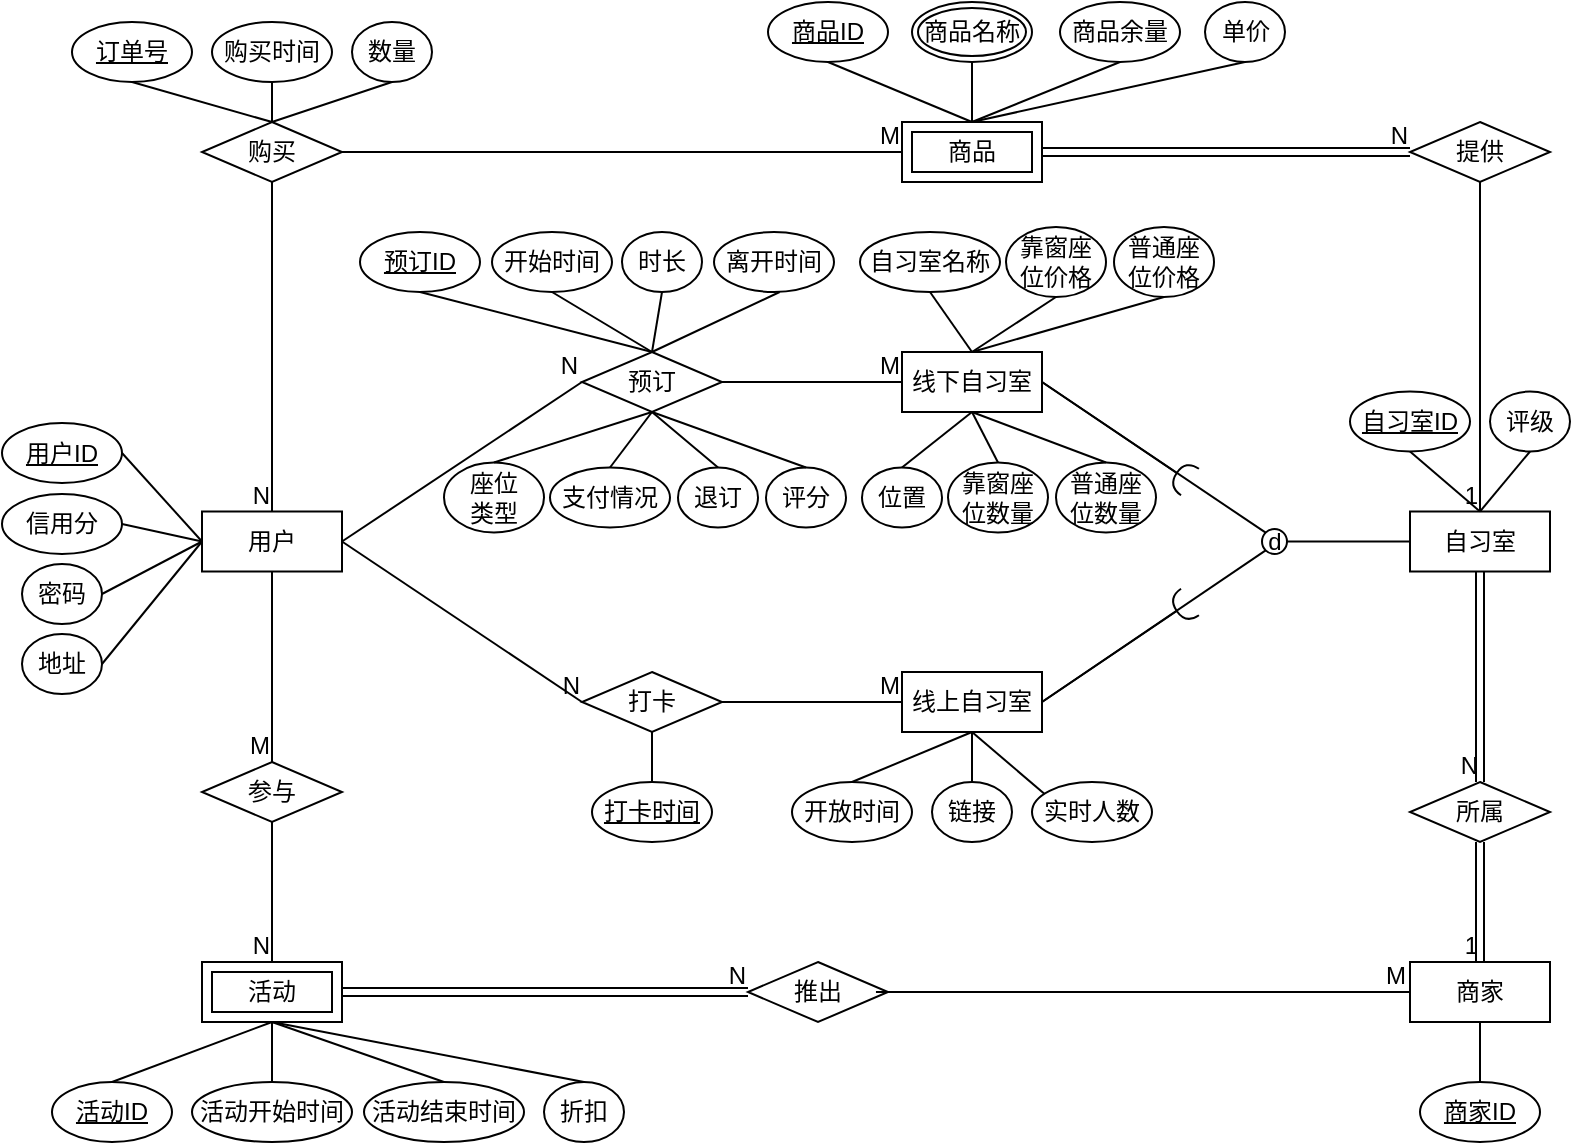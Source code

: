 <mxfile version="22.1.11" type="github">
  <diagram id="R2lEEEUBdFMjLlhIrx00" name="Page-1">
    <mxGraphModel dx="827" dy="737" grid="1" gridSize="10" guides="1" tooltips="1" connect="1" arrows="1" fold="1" page="1" pageScale="1" pageWidth="850" pageHeight="1100" math="0" shadow="0" extFonts="Permanent Marker^https://fonts.googleapis.com/css?family=Permanent+Marker">
      <root>
        <mxCell id="0" />
        <mxCell id="1" parent="0" />
        <mxCell id="6-vCffH0rU1hF1be56Wz-154" value="商品" style="shape=ext;margin=3;double=1;whiteSpace=wrap;html=1;align=center;" parent="1" vertex="1">
          <mxGeometry x="486" y="70" width="70" height="30" as="geometry" />
        </mxCell>
        <mxCell id="6-vCffH0rU1hF1be56Wz-153" value="活动" style="shape=ext;margin=3;double=1;whiteSpace=wrap;html=1;align=center;" parent="1" vertex="1">
          <mxGeometry x="136" y="490" width="70" height="30" as="geometry" />
        </mxCell>
        <mxCell id="6-vCffH0rU1hF1be56Wz-1" value="线上自习室" style="whiteSpace=wrap;html=1;align=center;" parent="1" vertex="1">
          <mxGeometry x="486" y="345" width="70" height="30" as="geometry" />
        </mxCell>
        <mxCell id="6-vCffH0rU1hF1be56Wz-2" value="用户" style="whiteSpace=wrap;html=1;align=center;" parent="1" vertex="1">
          <mxGeometry x="136" y="264.75" width="70" height="30" as="geometry" />
        </mxCell>
        <mxCell id="6-vCffH0rU1hF1be56Wz-4" value="商家" style="whiteSpace=wrap;html=1;align=center;" parent="1" vertex="1">
          <mxGeometry x="740" y="490" width="70" height="30" as="geometry" />
        </mxCell>
        <mxCell id="6-vCffH0rU1hF1be56Wz-6" value="打卡" style="shape=rhombus;perimeter=rhombusPerimeter;whiteSpace=wrap;html=1;align=center;" parent="1" vertex="1">
          <mxGeometry x="326" y="345" width="70" height="30" as="geometry" />
        </mxCell>
        <mxCell id="6-vCffH0rU1hF1be56Wz-7" value="线下自习室" style="whiteSpace=wrap;html=1;align=center;" parent="1" vertex="1">
          <mxGeometry x="486" y="185" width="70" height="30" as="geometry" />
        </mxCell>
        <mxCell id="6-vCffH0rU1hF1be56Wz-8" value="自习室" style="whiteSpace=wrap;html=1;align=center;" parent="1" vertex="1">
          <mxGeometry x="740" y="264.75" width="70" height="30" as="geometry" />
        </mxCell>
        <mxCell id="6-vCffH0rU1hF1be56Wz-13" value="" style="endArrow=none;html=1;rounded=0;entryX=1;entryY=0.5;entryDx=0;entryDy=0;startArrow=halfCircle;startFill=0;sourcePerimeterSpacing=0;strokeWidth=1;" parent="1" target="6-vCffH0rU1hF1be56Wz-7" edge="1">
          <mxGeometry relative="1" as="geometry">
            <mxPoint x="630" y="250" as="sourcePoint" />
            <mxPoint x="90" y="660.0" as="targetPoint" />
            <Array as="points" />
          </mxGeometry>
        </mxCell>
        <mxCell id="6-vCffH0rU1hF1be56Wz-16" value="" style="endArrow=none;html=1;rounded=0;entryX=1;entryY=0.5;entryDx=0;entryDy=0;startArrow=halfCircle;startFill=0;sourcePerimeterSpacing=0;strokeWidth=1;" parent="1" target="6-vCffH0rU1hF1be56Wz-1" edge="1">
          <mxGeometry relative="1" as="geometry">
            <mxPoint x="630" y="310" as="sourcePoint" />
            <mxPoint x="110" y="600.0" as="targetPoint" />
            <Array as="points" />
          </mxGeometry>
        </mxCell>
        <mxCell id="6-vCffH0rU1hF1be56Wz-18" value="" style="endArrow=none;html=1;rounded=0;exitX=0;exitY=1;exitDx=0;exitDy=0;entryX=1;entryY=0.5;entryDx=0;entryDy=0;" parent="1" source="6-vCffH0rU1hF1be56Wz-19" target="6-vCffH0rU1hF1be56Wz-1" edge="1">
          <mxGeometry relative="1" as="geometry">
            <mxPoint x="618.496" y="252.416" as="sourcePoint" />
            <mxPoint x="646" y="230" as="targetPoint" />
          </mxGeometry>
        </mxCell>
        <mxCell id="6-vCffH0rU1hF1be56Wz-20" value="" style="endArrow=none;html=1;rounded=0;" parent="1" source="6-vCffH0rU1hF1be56Wz-8" target="6-vCffH0rU1hF1be56Wz-19" edge="1">
          <mxGeometry relative="1" as="geometry">
            <mxPoint x="606" y="260" as="sourcePoint" />
            <mxPoint x="646" y="230" as="targetPoint" />
          </mxGeometry>
        </mxCell>
        <mxCell id="6-vCffH0rU1hF1be56Wz-19" value="d" style="ellipse;whiteSpace=wrap;html=1;aspect=fixed;" parent="1" vertex="1">
          <mxGeometry x="666" y="273.5" width="12.5" height="12.5" as="geometry" />
        </mxCell>
        <mxCell id="6-vCffH0rU1hF1be56Wz-21" value="" style="endArrow=none;html=1;rounded=0;entryX=1;entryY=0.5;entryDx=0;entryDy=0;exitX=0;exitY=0;exitDx=0;exitDy=0;" parent="1" source="6-vCffH0rU1hF1be56Wz-19" target="6-vCffH0rU1hF1be56Wz-7" edge="1">
          <mxGeometry relative="1" as="geometry">
            <mxPoint x="436" y="370" as="sourcePoint" />
            <mxPoint x="676" y="225" as="targetPoint" />
          </mxGeometry>
        </mxCell>
        <mxCell id="6-vCffH0rU1hF1be56Wz-24" value="预订" style="shape=rhombus;perimeter=rhombusPerimeter;whiteSpace=wrap;html=1;align=center;" parent="1" vertex="1">
          <mxGeometry x="326" y="185" width="70" height="30" as="geometry" />
        </mxCell>
        <mxCell id="6-vCffH0rU1hF1be56Wz-28" value="购买" style="shape=rhombus;perimeter=rhombusPerimeter;whiteSpace=wrap;html=1;align=center;" parent="1" vertex="1">
          <mxGeometry x="136" y="70" width="70" height="30" as="geometry" />
        </mxCell>
        <mxCell id="6-vCffH0rU1hF1be56Wz-31" value="提供" style="shape=rhombus;perimeter=rhombusPerimeter;whiteSpace=wrap;html=1;align=center;" parent="1" vertex="1">
          <mxGeometry x="740" y="70" width="70" height="30" as="geometry" />
        </mxCell>
        <mxCell id="6-vCffH0rU1hF1be56Wz-34" value="所属" style="shape=rhombus;perimeter=rhombusPerimeter;whiteSpace=wrap;html=1;align=center;" parent="1" vertex="1">
          <mxGeometry x="740" y="400" width="70" height="30" as="geometry" />
        </mxCell>
        <mxCell id="6-vCffH0rU1hF1be56Wz-41" value="推出" style="shape=rhombus;perimeter=rhombusPerimeter;whiteSpace=wrap;html=1;align=center;" parent="1" vertex="1">
          <mxGeometry x="409" y="490" width="70" height="30" as="geometry" />
        </mxCell>
        <mxCell id="6-vCffH0rU1hF1be56Wz-44" value="参与" style="shape=rhombus;perimeter=rhombusPerimeter;whiteSpace=wrap;html=1;align=center;" parent="1" vertex="1">
          <mxGeometry x="136" y="390" width="70" height="30" as="geometry" />
        </mxCell>
        <mxCell id="6-vCffH0rU1hF1be56Wz-63" value="" style="endArrow=none;html=1;rounded=0;exitX=1;exitY=0.5;exitDx=0;exitDy=0;entryX=0;entryY=0.5;entryDx=0;entryDy=0;" parent="1" source="6-vCffH0rU1hF1be56Wz-96" target="6-vCffH0rU1hF1be56Wz-2" edge="1">
          <mxGeometry width="50" height="50" relative="1" as="geometry">
            <mxPoint x="94" y="258.5" as="sourcePoint" />
            <mxPoint x="406" y="210" as="targetPoint" />
          </mxGeometry>
        </mxCell>
        <mxCell id="6-vCffH0rU1hF1be56Wz-64" value="单价" style="ellipse;whiteSpace=wrap;html=1;align=center;" parent="1" vertex="1">
          <mxGeometry x="637.5" y="10" width="40" height="30" as="geometry" />
        </mxCell>
        <mxCell id="6-vCffH0rU1hF1be56Wz-65" value="商品名称" style="ellipse;shape=doubleEllipse;margin=3;whiteSpace=wrap;html=1;align=center;" parent="1" vertex="1">
          <mxGeometry x="491" y="10" width="60" height="30" as="geometry" />
        </mxCell>
        <mxCell id="6-vCffH0rU1hF1be56Wz-66" value="商品ID" style="ellipse;whiteSpace=wrap;html=1;align=center;fontStyle=4;" parent="1" vertex="1">
          <mxGeometry x="419" y="10" width="60" height="30" as="geometry" />
        </mxCell>
        <mxCell id="6-vCffH0rU1hF1be56Wz-68" value="订单号" style="ellipse;whiteSpace=wrap;html=1;align=center;fontStyle=4;" parent="1" vertex="1">
          <mxGeometry x="71" y="20" width="60" height="30" as="geometry" />
        </mxCell>
        <mxCell id="6-vCffH0rU1hF1be56Wz-69" value="数量" style="ellipse;whiteSpace=wrap;html=1;align=center;" parent="1" vertex="1">
          <mxGeometry x="211" y="20" width="40" height="30" as="geometry" />
        </mxCell>
        <mxCell id="6-vCffH0rU1hF1be56Wz-70" value="预订ID" style="ellipse;whiteSpace=wrap;html=1;align=center;fontStyle=4;" parent="1" vertex="1">
          <mxGeometry x="215" y="125" width="60" height="30" as="geometry" />
        </mxCell>
        <mxCell id="6-vCffH0rU1hF1be56Wz-72" value="开始时间" style="ellipse;whiteSpace=wrap;html=1;align=center;" parent="1" vertex="1">
          <mxGeometry x="281" y="125" width="60" height="30" as="geometry" />
        </mxCell>
        <mxCell id="6-vCffH0rU1hF1be56Wz-73" value="时长" style="ellipse;whiteSpace=wrap;html=1;align=center;" parent="1" vertex="1">
          <mxGeometry x="346" y="125" width="40" height="30" as="geometry" />
        </mxCell>
        <mxCell id="6-vCffH0rU1hF1be56Wz-74" value="离开时间" style="ellipse;whiteSpace=wrap;html=1;align=center;" parent="1" vertex="1">
          <mxGeometry x="392" y="125" width="60" height="30" as="geometry" />
        </mxCell>
        <mxCell id="6-vCffH0rU1hF1be56Wz-75" value="座位&lt;br&gt;类型" style="ellipse;whiteSpace=wrap;html=1;align=center;" parent="1" vertex="1">
          <mxGeometry x="257" y="240.25" width="50" height="35" as="geometry" />
        </mxCell>
        <mxCell id="6-vCffH0rU1hF1be56Wz-77" value="支付情况" style="ellipse;whiteSpace=wrap;html=1;align=center;" parent="1" vertex="1">
          <mxGeometry x="310" y="242.75" width="60" height="30" as="geometry" />
        </mxCell>
        <mxCell id="6-vCffH0rU1hF1be56Wz-81" value="评分" style="ellipse;whiteSpace=wrap;html=1;align=center;" parent="1" vertex="1">
          <mxGeometry x="418" y="242.75" width="40" height="30" as="geometry" />
        </mxCell>
        <mxCell id="6-vCffH0rU1hF1be56Wz-84" value="自习室ID" style="ellipse;whiteSpace=wrap;html=1;align=center;fontStyle=4;" parent="1" vertex="1">
          <mxGeometry x="710" y="204.75" width="60" height="30" as="geometry" />
        </mxCell>
        <mxCell id="6-vCffH0rU1hF1be56Wz-85" value="位置" style="ellipse;whiteSpace=wrap;html=1;align=center;" parent="1" vertex="1">
          <mxGeometry x="466" y="242.75" width="40" height="30" as="geometry" />
        </mxCell>
        <mxCell id="6-vCffH0rU1hF1be56Wz-88" value="靠窗座&lt;br&gt;位数量" style="ellipse;whiteSpace=wrap;html=1;align=center;" parent="1" vertex="1">
          <mxGeometry x="509" y="240.25" width="50" height="35" as="geometry" />
        </mxCell>
        <mxCell id="6-vCffH0rU1hF1be56Wz-89" value="开放时间" style="ellipse;whiteSpace=wrap;html=1;align=center;" parent="1" vertex="1">
          <mxGeometry x="431" y="400" width="60" height="30" as="geometry" />
        </mxCell>
        <mxCell id="6-vCffH0rU1hF1be56Wz-90" value="信用分" style="ellipse;whiteSpace=wrap;html=1;align=center;" parent="1" vertex="1">
          <mxGeometry x="36" y="256" width="60" height="30" as="geometry" />
        </mxCell>
        <mxCell id="6-vCffH0rU1hF1be56Wz-91" value="评级" style="ellipse;whiteSpace=wrap;html=1;align=center;" parent="1" vertex="1">
          <mxGeometry x="780" y="204.75" width="40" height="30" as="geometry" />
        </mxCell>
        <mxCell id="6-vCffH0rU1hF1be56Wz-92" value="商家ID" style="ellipse;whiteSpace=wrap;html=1;align=center;fontStyle=4;" parent="1" vertex="1">
          <mxGeometry x="745" y="550" width="60" height="30" as="geometry" />
        </mxCell>
        <mxCell id="6-vCffH0rU1hF1be56Wz-93" value="活动ID" style="ellipse;whiteSpace=wrap;html=1;align=center;fontStyle=4;" parent="1" vertex="1">
          <mxGeometry x="61" y="550" width="60" height="30" as="geometry" />
        </mxCell>
        <mxCell id="6-vCffH0rU1hF1be56Wz-94" value="活动开始时间" style="ellipse;whiteSpace=wrap;html=1;align=center;" parent="1" vertex="1">
          <mxGeometry x="131" y="550" width="80" height="30" as="geometry" />
        </mxCell>
        <mxCell id="6-vCffH0rU1hF1be56Wz-95" value="折扣" style="ellipse;whiteSpace=wrap;html=1;align=center;" parent="1" vertex="1">
          <mxGeometry x="307" y="550" width="40" height="30" as="geometry" />
        </mxCell>
        <mxCell id="6-vCffH0rU1hF1be56Wz-96" value="用户ID" style="ellipse;whiteSpace=wrap;html=1;align=center;fontStyle=4;" parent="1" vertex="1">
          <mxGeometry x="36" y="220.5" width="60" height="30" as="geometry" />
        </mxCell>
        <mxCell id="6-vCffH0rU1hF1be56Wz-97" value="退订" style="ellipse;whiteSpace=wrap;html=1;align=center;" parent="1" vertex="1">
          <mxGeometry x="374" y="242.75" width="40" height="30" as="geometry" />
        </mxCell>
        <mxCell id="6-vCffH0rU1hF1be56Wz-98" value="链接" style="ellipse;whiteSpace=wrap;html=1;align=center;" parent="1" vertex="1">
          <mxGeometry x="501" y="400" width="40" height="30" as="geometry" />
        </mxCell>
        <mxCell id="6-vCffH0rU1hF1be56Wz-100" value="打卡时间" style="ellipse;whiteSpace=wrap;html=1;align=center;fontStyle=4;" parent="1" vertex="1">
          <mxGeometry x="331" y="400" width="60" height="30" as="geometry" />
        </mxCell>
        <mxCell id="6-vCffH0rU1hF1be56Wz-101" value="自习室名称" style="ellipse;whiteSpace=wrap;html=1;align=center;" parent="1" vertex="1">
          <mxGeometry x="465" y="125" width="70" height="30" as="geometry" />
        </mxCell>
        <mxCell id="6-vCffH0rU1hF1be56Wz-102" value="靠窗座&lt;br&gt;位价格" style="ellipse;whiteSpace=wrap;html=1;align=center;" parent="1" vertex="1">
          <mxGeometry x="538" y="122.5" width="50" height="35" as="geometry" />
        </mxCell>
        <mxCell id="6-vCffH0rU1hF1be56Wz-103" value="活动结束时间" style="ellipse;whiteSpace=wrap;html=1;align=center;" parent="1" vertex="1">
          <mxGeometry x="217" y="550" width="80" height="30" as="geometry" />
        </mxCell>
        <mxCell id="6-vCffH0rU1hF1be56Wz-104" value="购买时间" style="ellipse;whiteSpace=wrap;html=1;align=center;" parent="1" vertex="1">
          <mxGeometry x="141" y="20" width="60" height="30" as="geometry" />
        </mxCell>
        <mxCell id="6-vCffH0rU1hF1be56Wz-107" value="" style="endArrow=none;html=1;rounded=0;entryX=0.5;entryY=1;entryDx=0;entryDy=0;exitX=0.5;exitY=0;exitDx=0;exitDy=0;" parent="1" source="6-vCffH0rU1hF1be56Wz-28" target="6-vCffH0rU1hF1be56Wz-68" edge="1">
          <mxGeometry width="50" height="50" relative="1" as="geometry">
            <mxPoint x="410" y="370" as="sourcePoint" />
            <mxPoint x="460" y="320" as="targetPoint" />
          </mxGeometry>
        </mxCell>
        <mxCell id="6-vCffH0rU1hF1be56Wz-108" value="" style="endArrow=none;html=1;rounded=0;entryX=0.5;entryY=1;entryDx=0;entryDy=0;exitX=0.5;exitY=0;exitDx=0;exitDy=0;" parent="1" source="6-vCffH0rU1hF1be56Wz-28" target="6-vCffH0rU1hF1be56Wz-104" edge="1">
          <mxGeometry width="50" height="50" relative="1" as="geometry">
            <mxPoint x="181" y="80" as="sourcePoint" />
            <mxPoint x="136" y="60" as="targetPoint" />
          </mxGeometry>
        </mxCell>
        <mxCell id="6-vCffH0rU1hF1be56Wz-109" value="" style="endArrow=none;html=1;rounded=0;entryX=0.5;entryY=1;entryDx=0;entryDy=0;exitX=0.5;exitY=0;exitDx=0;exitDy=0;" parent="1" source="6-vCffH0rU1hF1be56Wz-28" target="6-vCffH0rU1hF1be56Wz-69" edge="1">
          <mxGeometry width="50" height="50" relative="1" as="geometry">
            <mxPoint x="191" y="90" as="sourcePoint" />
            <mxPoint x="146" y="70" as="targetPoint" />
          </mxGeometry>
        </mxCell>
        <mxCell id="6-vCffH0rU1hF1be56Wz-110" value="" style="endArrow=none;html=1;rounded=0;entryX=0.5;entryY=1;entryDx=0;entryDy=0;exitX=0.5;exitY=0;exitDx=0;exitDy=0;" parent="1" source="6-vCffH0rU1hF1be56Wz-154" target="6-vCffH0rU1hF1be56Wz-66" edge="1">
          <mxGeometry width="50" height="50" relative="1" as="geometry">
            <mxPoint x="521" y="70" as="sourcePoint" />
            <mxPoint x="156" y="80" as="targetPoint" />
          </mxGeometry>
        </mxCell>
        <mxCell id="6-vCffH0rU1hF1be56Wz-111" value="" style="endArrow=none;html=1;rounded=0;entryX=0.5;entryY=1;entryDx=0;entryDy=0;exitX=0.5;exitY=0;exitDx=0;exitDy=0;" parent="1" source="6-vCffH0rU1hF1be56Wz-154" target="6-vCffH0rU1hF1be56Wz-65" edge="1">
          <mxGeometry width="50" height="50" relative="1" as="geometry">
            <mxPoint x="521" y="70" as="sourcePoint" />
            <mxPoint x="166" y="90" as="targetPoint" />
          </mxGeometry>
        </mxCell>
        <mxCell id="6-vCffH0rU1hF1be56Wz-112" value="" style="endArrow=none;html=1;rounded=0;entryX=0.5;entryY=1;entryDx=0;entryDy=0;exitX=0.5;exitY=0;exitDx=0;exitDy=0;" parent="1" source="6-vCffH0rU1hF1be56Wz-154" target="6-vCffH0rU1hF1be56Wz-64" edge="1">
          <mxGeometry width="50" height="50" relative="1" as="geometry">
            <mxPoint x="521" y="70" as="sourcePoint" />
            <mxPoint x="176" y="100" as="targetPoint" />
          </mxGeometry>
        </mxCell>
        <mxCell id="6-vCffH0rU1hF1be56Wz-113" value="" style="endArrow=none;html=1;rounded=0;exitX=0.5;exitY=1;exitDx=0;exitDy=0;entryX=0.5;entryY=0;entryDx=0;entryDy=0;" parent="1" source="6-vCffH0rU1hF1be56Wz-70" target="6-vCffH0rU1hF1be56Wz-24" edge="1">
          <mxGeometry width="50" height="50" relative="1" as="geometry">
            <mxPoint x="231" y="130" as="sourcePoint" />
            <mxPoint x="300" y="200" as="targetPoint" />
          </mxGeometry>
        </mxCell>
        <mxCell id="6-vCffH0rU1hF1be56Wz-114" value="" style="endArrow=none;html=1;rounded=0;entryX=0.5;entryY=1;entryDx=0;entryDy=0;exitX=0.5;exitY=0;exitDx=0;exitDy=0;" parent="1" source="6-vCffH0rU1hF1be56Wz-24" target="6-vCffH0rU1hF1be56Wz-72" edge="1">
          <mxGeometry width="50" height="50" relative="1" as="geometry">
            <mxPoint x="360" y="180" as="sourcePoint" />
            <mxPoint x="196" y="120" as="targetPoint" />
          </mxGeometry>
        </mxCell>
        <mxCell id="6-vCffH0rU1hF1be56Wz-115" value="" style="endArrow=none;html=1;rounded=0;entryX=0.5;entryY=1;entryDx=0;entryDy=0;exitX=0.5;exitY=0;exitDx=0;exitDy=0;" parent="1" source="6-vCffH0rU1hF1be56Wz-24" target="6-vCffH0rU1hF1be56Wz-73" edge="1">
          <mxGeometry width="50" height="50" relative="1" as="geometry">
            <mxPoint x="251" y="150" as="sourcePoint" />
            <mxPoint x="206" y="130" as="targetPoint" />
          </mxGeometry>
        </mxCell>
        <mxCell id="6-vCffH0rU1hF1be56Wz-116" value="" style="endArrow=none;html=1;rounded=0;entryX=0.547;entryY=1;entryDx=0;entryDy=0;exitX=0.5;exitY=0;exitDx=0;exitDy=0;entryPerimeter=0;" parent="1" source="6-vCffH0rU1hF1be56Wz-24" target="6-vCffH0rU1hF1be56Wz-74" edge="1">
          <mxGeometry width="50" height="50" relative="1" as="geometry">
            <mxPoint x="261" y="160" as="sourcePoint" />
            <mxPoint x="216" y="140" as="targetPoint" />
          </mxGeometry>
        </mxCell>
        <mxCell id="6-vCffH0rU1hF1be56Wz-117" value="" style="endArrow=none;html=1;rounded=0;entryX=0.5;entryY=0;entryDx=0;entryDy=0;exitX=0.5;exitY=1;exitDx=0;exitDy=0;" parent="1" source="6-vCffH0rU1hF1be56Wz-24" target="6-vCffH0rU1hF1be56Wz-81" edge="1">
          <mxGeometry width="50" height="50" relative="1" as="geometry">
            <mxPoint x="271" y="170" as="sourcePoint" />
            <mxPoint x="226" y="150" as="targetPoint" />
          </mxGeometry>
        </mxCell>
        <mxCell id="6-vCffH0rU1hF1be56Wz-118" value="" style="endArrow=none;html=1;rounded=0;entryX=0.5;entryY=0;entryDx=0;entryDy=0;exitX=0.5;exitY=1;exitDx=0;exitDy=0;" parent="1" source="6-vCffH0rU1hF1be56Wz-24" target="6-vCffH0rU1hF1be56Wz-75" edge="1">
          <mxGeometry width="50" height="50" relative="1" as="geometry">
            <mxPoint x="281" y="180" as="sourcePoint" />
            <mxPoint x="236" y="160" as="targetPoint" />
          </mxGeometry>
        </mxCell>
        <mxCell id="6-vCffH0rU1hF1be56Wz-119" value="" style="endArrow=none;html=1;rounded=0;entryX=0.5;entryY=0;entryDx=0;entryDy=0;exitX=0.5;exitY=1;exitDx=0;exitDy=0;" parent="1" source="6-vCffH0rU1hF1be56Wz-24" target="6-vCffH0rU1hF1be56Wz-77" edge="1">
          <mxGeometry width="50" height="50" relative="1" as="geometry">
            <mxPoint x="291" y="190" as="sourcePoint" />
            <mxPoint x="246" y="170" as="targetPoint" />
          </mxGeometry>
        </mxCell>
        <mxCell id="6-vCffH0rU1hF1be56Wz-120" value="" style="endArrow=none;html=1;rounded=0;entryX=0.5;entryY=1;entryDx=0;entryDy=0;exitX=0.5;exitY=0;exitDx=0;exitDy=0;" parent="1" source="6-vCffH0rU1hF1be56Wz-97" target="6-vCffH0rU1hF1be56Wz-24" edge="1">
          <mxGeometry width="50" height="50" relative="1" as="geometry">
            <mxPoint x="301" y="200" as="sourcePoint" />
            <mxPoint x="256" y="180" as="targetPoint" />
          </mxGeometry>
        </mxCell>
        <mxCell id="6-vCffH0rU1hF1be56Wz-121" value="" style="endArrow=none;html=1;rounded=0;entryX=0.5;entryY=1;entryDx=0;entryDy=0;exitX=0.5;exitY=0;exitDx=0;exitDy=0;" parent="1" source="6-vCffH0rU1hF1be56Wz-85" target="6-vCffH0rU1hF1be56Wz-7" edge="1">
          <mxGeometry width="50" height="50" relative="1" as="geometry">
            <mxPoint x="311" y="210" as="sourcePoint" />
            <mxPoint x="266" y="190" as="targetPoint" />
          </mxGeometry>
        </mxCell>
        <mxCell id="6-vCffH0rU1hF1be56Wz-122" value="" style="endArrow=none;html=1;rounded=0;exitX=0.5;exitY=0;exitDx=0;exitDy=0;entryX=0.5;entryY=1;entryDx=0;entryDy=0;" parent="1" source="6-vCffH0rU1hF1be56Wz-88" target="6-vCffH0rU1hF1be56Wz-7" edge="1">
          <mxGeometry width="50" height="50" relative="1" as="geometry">
            <mxPoint x="321" y="220" as="sourcePoint" />
            <mxPoint x="520" y="220" as="targetPoint" />
          </mxGeometry>
        </mxCell>
        <mxCell id="6-vCffH0rU1hF1be56Wz-123" value="" style="endArrow=none;html=1;rounded=0;entryX=0.5;entryY=0;entryDx=0;entryDy=0;exitX=0.5;exitY=1;exitDx=0;exitDy=0;" parent="1" source="6-vCffH0rU1hF1be56Wz-102" target="6-vCffH0rU1hF1be56Wz-7" edge="1">
          <mxGeometry width="50" height="50" relative="1" as="geometry">
            <mxPoint x="331" y="230" as="sourcePoint" />
            <mxPoint x="286" y="210" as="targetPoint" />
          </mxGeometry>
        </mxCell>
        <mxCell id="6-vCffH0rU1hF1be56Wz-124" value="" style="endArrow=none;html=1;rounded=0;entryX=0.5;entryY=0;entryDx=0;entryDy=0;exitX=0.5;exitY=1;exitDx=0;exitDy=0;" parent="1" source="6-vCffH0rU1hF1be56Wz-101" target="6-vCffH0rU1hF1be56Wz-7" edge="1">
          <mxGeometry width="50" height="50" relative="1" as="geometry">
            <mxPoint x="341" y="240" as="sourcePoint" />
            <mxPoint x="296" y="220" as="targetPoint" />
          </mxGeometry>
        </mxCell>
        <mxCell id="6-vCffH0rU1hF1be56Wz-125" value="" style="endArrow=none;html=1;rounded=0;entryX=0.5;entryY=1;entryDx=0;entryDy=0;exitX=0.5;exitY=0;exitDx=0;exitDy=0;" parent="1" source="6-vCffH0rU1hF1be56Wz-8" target="6-vCffH0rU1hF1be56Wz-84" edge="1">
          <mxGeometry width="50" height="50" relative="1" as="geometry">
            <mxPoint x="351" y="250" as="sourcePoint" />
            <mxPoint x="306" y="230" as="targetPoint" />
          </mxGeometry>
        </mxCell>
        <mxCell id="6-vCffH0rU1hF1be56Wz-126" value="" style="endArrow=none;html=1;rounded=0;entryX=0.5;entryY=1;entryDx=0;entryDy=0;exitX=0.5;exitY=0;exitDx=0;exitDy=0;" parent="1" source="6-vCffH0rU1hF1be56Wz-8" target="6-vCffH0rU1hF1be56Wz-91" edge="1">
          <mxGeometry width="50" height="50" relative="1" as="geometry">
            <mxPoint x="361" y="260" as="sourcePoint" />
            <mxPoint x="316" y="240" as="targetPoint" />
          </mxGeometry>
        </mxCell>
        <mxCell id="6-vCffH0rU1hF1be56Wz-127" value="" style="endArrow=none;html=1;rounded=0;entryX=0.5;entryY=0;entryDx=0;entryDy=0;exitX=0.5;exitY=1;exitDx=0;exitDy=0;" parent="1" source="6-vCffH0rU1hF1be56Wz-4" target="6-vCffH0rU1hF1be56Wz-92" edge="1">
          <mxGeometry width="50" height="50" relative="1" as="geometry">
            <mxPoint x="371" y="270" as="sourcePoint" />
            <mxPoint x="326" y="250" as="targetPoint" />
          </mxGeometry>
        </mxCell>
        <mxCell id="6-vCffH0rU1hF1be56Wz-128" value="" style="endArrow=none;html=1;rounded=0;entryX=0.5;entryY=0;entryDx=0;entryDy=0;exitX=0.5;exitY=1;exitDx=0;exitDy=0;" parent="1" source="6-vCffH0rU1hF1be56Wz-153" target="6-vCffH0rU1hF1be56Wz-93" edge="1">
          <mxGeometry width="50" height="50" relative="1" as="geometry">
            <mxPoint x="171" y="520" as="sourcePoint" />
            <mxPoint x="336" y="260" as="targetPoint" />
          </mxGeometry>
        </mxCell>
        <mxCell id="6-vCffH0rU1hF1be56Wz-129" value="" style="endArrow=none;html=1;rounded=0;entryX=0.5;entryY=0;entryDx=0;entryDy=0;exitX=0.5;exitY=1;exitDx=0;exitDy=0;" parent="1" source="6-vCffH0rU1hF1be56Wz-153" target="6-vCffH0rU1hF1be56Wz-94" edge="1">
          <mxGeometry width="50" height="50" relative="1" as="geometry">
            <mxPoint x="171" y="520" as="sourcePoint" />
            <mxPoint x="110" y="560" as="targetPoint" />
          </mxGeometry>
        </mxCell>
        <mxCell id="6-vCffH0rU1hF1be56Wz-130" value="" style="endArrow=none;html=1;rounded=0;entryX=0.5;entryY=0;entryDx=0;entryDy=0;exitX=0.5;exitY=1;exitDx=0;exitDy=0;" parent="1" source="6-vCffH0rU1hF1be56Wz-153" target="6-vCffH0rU1hF1be56Wz-103" edge="1">
          <mxGeometry width="50" height="50" relative="1" as="geometry">
            <mxPoint x="171" y="520" as="sourcePoint" />
            <mxPoint x="120" y="570" as="targetPoint" />
          </mxGeometry>
        </mxCell>
        <mxCell id="6-vCffH0rU1hF1be56Wz-131" value="" style="endArrow=none;html=1;rounded=0;entryX=0.5;entryY=0;entryDx=0;entryDy=0;exitX=0.5;exitY=1;exitDx=0;exitDy=0;" parent="1" source="6-vCffH0rU1hF1be56Wz-153" target="6-vCffH0rU1hF1be56Wz-95" edge="1">
          <mxGeometry width="50" height="50" relative="1" as="geometry">
            <mxPoint x="171" y="520" as="sourcePoint" />
            <mxPoint x="130" y="580" as="targetPoint" />
          </mxGeometry>
        </mxCell>
        <mxCell id="6-vCffH0rU1hF1be56Wz-132" value="" style="endArrow=none;html=1;rounded=0;exitX=1;exitY=0.5;exitDx=0;exitDy=0;entryX=0;entryY=0.5;entryDx=0;entryDy=0;" parent="1" source="6-vCffH0rU1hF1be56Wz-90" target="6-vCffH0rU1hF1be56Wz-2" edge="1">
          <mxGeometry width="50" height="50" relative="1" as="geometry">
            <mxPoint x="106" y="269" as="sourcePoint" />
            <mxPoint x="146" y="290" as="targetPoint" />
          </mxGeometry>
        </mxCell>
        <mxCell id="6-vCffH0rU1hF1be56Wz-133" value="" style="endArrow=none;html=1;rounded=0;exitX=0.5;exitY=1;exitDx=0;exitDy=0;entryX=0.5;entryY=0;entryDx=0;entryDy=0;" parent="1" source="6-vCffH0rU1hF1be56Wz-6" target="6-vCffH0rU1hF1be56Wz-100" edge="1">
          <mxGeometry width="50" height="50" relative="1" as="geometry">
            <mxPoint x="116" y="279" as="sourcePoint" />
            <mxPoint x="156" y="300" as="targetPoint" />
          </mxGeometry>
        </mxCell>
        <mxCell id="6-vCffH0rU1hF1be56Wz-134" value="" style="endArrow=none;html=1;rounded=0;exitX=0.5;exitY=1;exitDx=0;exitDy=0;entryX=0.5;entryY=0;entryDx=0;entryDy=0;" parent="1" source="6-vCffH0rU1hF1be56Wz-1" target="6-vCffH0rU1hF1be56Wz-89" edge="1">
          <mxGeometry width="50" height="50" relative="1" as="geometry">
            <mxPoint x="126" y="289" as="sourcePoint" />
            <mxPoint x="166" y="310" as="targetPoint" />
          </mxGeometry>
        </mxCell>
        <mxCell id="6-vCffH0rU1hF1be56Wz-135" value="" style="endArrow=none;html=1;rounded=0;entryX=0.5;entryY=0;entryDx=0;entryDy=0;exitX=0.5;exitY=1;exitDx=0;exitDy=0;" parent="1" source="6-vCffH0rU1hF1be56Wz-1" target="6-vCffH0rU1hF1be56Wz-98" edge="1">
          <mxGeometry width="50" height="50" relative="1" as="geometry">
            <mxPoint x="520" y="380" as="sourcePoint" />
            <mxPoint x="176" y="320" as="targetPoint" />
          </mxGeometry>
        </mxCell>
        <mxCell id="6-vCffH0rU1hF1be56Wz-140" value="" style="endArrow=none;html=1;rounded=0;exitX=0.5;exitY=1;exitDx=0;exitDy=0;entryX=0.5;entryY=0;entryDx=0;entryDy=0;" parent="1" source="6-vCffH0rU1hF1be56Wz-44" target="6-vCffH0rU1hF1be56Wz-153" edge="1">
          <mxGeometry relative="1" as="geometry">
            <mxPoint x="260" y="320" as="sourcePoint" />
            <mxPoint x="171" y="490" as="targetPoint" />
          </mxGeometry>
        </mxCell>
        <mxCell id="6-vCffH0rU1hF1be56Wz-141" value="N" style="resizable=0;html=1;whiteSpace=wrap;align=right;verticalAlign=bottom;" parent="6-vCffH0rU1hF1be56Wz-140" connectable="0" vertex="1">
          <mxGeometry x="1" relative="1" as="geometry" />
        </mxCell>
        <mxCell id="6-vCffH0rU1hF1be56Wz-142" value="" style="endArrow=none;html=1;rounded=0;exitX=0.5;exitY=1;exitDx=0;exitDy=0;entryX=0.5;entryY=0;entryDx=0;entryDy=0;" parent="1" source="6-vCffH0rU1hF1be56Wz-2" target="6-vCffH0rU1hF1be56Wz-44" edge="1">
          <mxGeometry relative="1" as="geometry">
            <mxPoint x="260" y="320" as="sourcePoint" />
            <mxPoint x="420" y="320" as="targetPoint" />
          </mxGeometry>
        </mxCell>
        <mxCell id="6-vCffH0rU1hF1be56Wz-143" value="M" style="resizable=0;html=1;whiteSpace=wrap;align=right;verticalAlign=bottom;" parent="6-vCffH0rU1hF1be56Wz-142" connectable="0" vertex="1">
          <mxGeometry x="1" relative="1" as="geometry" />
        </mxCell>
        <mxCell id="6-vCffH0rU1hF1be56Wz-144" value="" style="shape=link;html=1;rounded=0;exitX=1;exitY=0.5;exitDx=0;exitDy=0;entryX=0;entryY=0.5;entryDx=0;entryDy=0;" parent="1" target="6-vCffH0rU1hF1be56Wz-41" edge="1">
          <mxGeometry relative="1" as="geometry">
            <mxPoint x="206" y="505" as="sourcePoint" />
            <mxPoint x="400" y="510" as="targetPoint" />
          </mxGeometry>
        </mxCell>
        <mxCell id="6-vCffH0rU1hF1be56Wz-145" value="N" style="resizable=0;html=1;whiteSpace=wrap;align=right;verticalAlign=bottom;" parent="6-vCffH0rU1hF1be56Wz-144" connectable="0" vertex="1">
          <mxGeometry x="1" relative="1" as="geometry" />
        </mxCell>
        <mxCell id="6-vCffH0rU1hF1be56Wz-146" value="" style="endArrow=none;html=1;rounded=0;exitX=0.914;exitY=0.5;exitDx=0;exitDy=0;exitPerimeter=0;entryX=0;entryY=0.5;entryDx=0;entryDy=0;" parent="1" source="6-vCffH0rU1hF1be56Wz-41" target="6-vCffH0rU1hF1be56Wz-4" edge="1">
          <mxGeometry relative="1" as="geometry">
            <mxPoint x="260" y="320" as="sourcePoint" />
            <mxPoint x="420" y="320" as="targetPoint" />
          </mxGeometry>
        </mxCell>
        <mxCell id="6-vCffH0rU1hF1be56Wz-147" value="M" style="resizable=0;html=1;whiteSpace=wrap;align=right;verticalAlign=bottom;" parent="6-vCffH0rU1hF1be56Wz-146" connectable="0" vertex="1">
          <mxGeometry x="1" relative="1" as="geometry" />
        </mxCell>
        <mxCell id="6-vCffH0rU1hF1be56Wz-149" value="" style="shape=link;html=1;rounded=0;exitX=0.5;exitY=1;exitDx=0;exitDy=0;entryX=0.5;entryY=0;entryDx=0;entryDy=0;" parent="1" source="6-vCffH0rU1hF1be56Wz-34" target="6-vCffH0rU1hF1be56Wz-4" edge="1">
          <mxGeometry relative="1" as="geometry">
            <mxPoint x="260" y="320" as="sourcePoint" />
            <mxPoint x="680" y="470" as="targetPoint" />
          </mxGeometry>
        </mxCell>
        <mxCell id="6-vCffH0rU1hF1be56Wz-150" value="1" style="resizable=0;html=1;whiteSpace=wrap;align=right;verticalAlign=bottom;" parent="6-vCffH0rU1hF1be56Wz-149" connectable="0" vertex="1">
          <mxGeometry x="1" relative="1" as="geometry" />
        </mxCell>
        <mxCell id="6-vCffH0rU1hF1be56Wz-151" value="" style="shape=link;html=1;rounded=0;entryX=0.5;entryY=0;entryDx=0;entryDy=0;exitX=0.5;exitY=1;exitDx=0;exitDy=0;" parent="1" source="6-vCffH0rU1hF1be56Wz-8" target="6-vCffH0rU1hF1be56Wz-34" edge="1">
          <mxGeometry relative="1" as="geometry">
            <mxPoint x="260" y="320" as="sourcePoint" />
            <mxPoint x="420" y="320" as="targetPoint" />
          </mxGeometry>
        </mxCell>
        <mxCell id="6-vCffH0rU1hF1be56Wz-152" value="N" style="resizable=0;html=1;whiteSpace=wrap;align=right;verticalAlign=bottom;" parent="6-vCffH0rU1hF1be56Wz-151" connectable="0" vertex="1">
          <mxGeometry x="1" relative="1" as="geometry" />
        </mxCell>
        <mxCell id="6-vCffH0rU1hF1be56Wz-155" value="" style="endArrow=none;html=1;rounded=0;exitX=0.5;exitY=1;exitDx=0;exitDy=0;entryX=0.5;entryY=0;entryDx=0;entryDy=0;" parent="1" source="6-vCffH0rU1hF1be56Wz-31" target="6-vCffH0rU1hF1be56Wz-8" edge="1">
          <mxGeometry relative="1" as="geometry">
            <mxPoint x="220" y="200" as="sourcePoint" />
            <mxPoint x="380" y="200" as="targetPoint" />
          </mxGeometry>
        </mxCell>
        <mxCell id="6-vCffH0rU1hF1be56Wz-156" value="1" style="resizable=0;html=1;whiteSpace=wrap;align=right;verticalAlign=bottom;" parent="6-vCffH0rU1hF1be56Wz-155" connectable="0" vertex="1">
          <mxGeometry x="1" relative="1" as="geometry" />
        </mxCell>
        <mxCell id="6-vCffH0rU1hF1be56Wz-159" value="" style="shape=link;html=1;rounded=0;exitX=1;exitY=0.5;exitDx=0;exitDy=0;entryX=0;entryY=0.5;entryDx=0;entryDy=0;" parent="1" source="6-vCffH0rU1hF1be56Wz-154" target="6-vCffH0rU1hF1be56Wz-31" edge="1">
          <mxGeometry relative="1" as="geometry">
            <mxPoint x="220" y="200" as="sourcePoint" />
            <mxPoint x="380" y="200" as="targetPoint" />
          </mxGeometry>
        </mxCell>
        <mxCell id="6-vCffH0rU1hF1be56Wz-160" value="N" style="resizable=0;html=1;whiteSpace=wrap;align=right;verticalAlign=bottom;" parent="6-vCffH0rU1hF1be56Wz-159" connectable="0" vertex="1">
          <mxGeometry x="1" relative="1" as="geometry" />
        </mxCell>
        <mxCell id="6-vCffH0rU1hF1be56Wz-165" value="" style="endArrow=none;html=1;rounded=0;exitX=1;exitY=0.5;exitDx=0;exitDy=0;entryX=0;entryY=0.5;entryDx=0;entryDy=0;" parent="1" source="6-vCffH0rU1hF1be56Wz-6" target="6-vCffH0rU1hF1be56Wz-1" edge="1">
          <mxGeometry relative="1" as="geometry">
            <mxPoint x="140" y="170" as="sourcePoint" />
            <mxPoint x="300" y="170" as="targetPoint" />
          </mxGeometry>
        </mxCell>
        <mxCell id="6-vCffH0rU1hF1be56Wz-166" value="M" style="resizable=0;html=1;whiteSpace=wrap;align=right;verticalAlign=bottom;" parent="6-vCffH0rU1hF1be56Wz-165" connectable="0" vertex="1">
          <mxGeometry x="1" relative="1" as="geometry" />
        </mxCell>
        <mxCell id="6-vCffH0rU1hF1be56Wz-167" value="" style="endArrow=none;html=1;rounded=0;exitX=1;exitY=0.5;exitDx=0;exitDy=0;entryX=0;entryY=0.5;entryDx=0;entryDy=0;" parent="1" source="6-vCffH0rU1hF1be56Wz-2" target="6-vCffH0rU1hF1be56Wz-6" edge="1">
          <mxGeometry relative="1" as="geometry">
            <mxPoint x="210" y="280" as="sourcePoint" />
            <mxPoint x="300" y="170" as="targetPoint" />
          </mxGeometry>
        </mxCell>
        <mxCell id="6-vCffH0rU1hF1be56Wz-168" value="N" style="resizable=0;html=1;whiteSpace=wrap;align=right;verticalAlign=bottom;" parent="6-vCffH0rU1hF1be56Wz-167" connectable="0" vertex="1">
          <mxGeometry x="1" relative="1" as="geometry" />
        </mxCell>
        <mxCell id="6-vCffH0rU1hF1be56Wz-171" value="" style="endArrow=none;html=1;rounded=0;exitX=0.5;exitY=1;exitDx=0;exitDy=0;entryX=0.5;entryY=0;entryDx=0;entryDy=0;" parent="1" source="6-vCffH0rU1hF1be56Wz-28" target="6-vCffH0rU1hF1be56Wz-2" edge="1">
          <mxGeometry relative="1" as="geometry">
            <mxPoint x="180" y="190" as="sourcePoint" />
            <mxPoint x="200" y="190" as="targetPoint" />
          </mxGeometry>
        </mxCell>
        <mxCell id="6-vCffH0rU1hF1be56Wz-172" value="N" style="resizable=0;html=1;whiteSpace=wrap;align=right;verticalAlign=bottom;" parent="6-vCffH0rU1hF1be56Wz-171" connectable="0" vertex="1">
          <mxGeometry x="1" relative="1" as="geometry" />
        </mxCell>
        <mxCell id="6-vCffH0rU1hF1be56Wz-175" value="" style="endArrow=none;html=1;rounded=0;exitX=1;exitY=0.5;exitDx=0;exitDy=0;entryX=0;entryY=0.5;entryDx=0;entryDy=0;" parent="1" source="6-vCffH0rU1hF1be56Wz-28" target="6-vCffH0rU1hF1be56Wz-154" edge="1">
          <mxGeometry relative="1" as="geometry">
            <mxPoint x="180" y="190" as="sourcePoint" />
            <mxPoint x="340" y="190" as="targetPoint" />
          </mxGeometry>
        </mxCell>
        <mxCell id="6-vCffH0rU1hF1be56Wz-176" value="M" style="resizable=0;html=1;whiteSpace=wrap;align=right;verticalAlign=bottom;" parent="6-vCffH0rU1hF1be56Wz-175" connectable="0" vertex="1">
          <mxGeometry x="1" relative="1" as="geometry" />
        </mxCell>
        <mxCell id="6-vCffH0rU1hF1be56Wz-177" value="" style="endArrow=none;html=1;rounded=0;exitX=1;exitY=0.5;exitDx=0;exitDy=0;entryX=0;entryY=0.5;entryDx=0;entryDy=0;" parent="1" source="6-vCffH0rU1hF1be56Wz-2" target="6-vCffH0rU1hF1be56Wz-24" edge="1">
          <mxGeometry relative="1" as="geometry">
            <mxPoint x="180" y="290" as="sourcePoint" />
            <mxPoint x="340" y="290" as="targetPoint" />
          </mxGeometry>
        </mxCell>
        <mxCell id="6-vCffH0rU1hF1be56Wz-178" value="N" style="resizable=0;html=1;whiteSpace=wrap;align=right;verticalAlign=bottom;" parent="6-vCffH0rU1hF1be56Wz-177" connectable="0" vertex="1">
          <mxGeometry x="1" relative="1" as="geometry" />
        </mxCell>
        <mxCell id="6-vCffH0rU1hF1be56Wz-179" value="" style="endArrow=none;html=1;rounded=0;exitX=1;exitY=0.5;exitDx=0;exitDy=0;entryX=0;entryY=0.5;entryDx=0;entryDy=0;" parent="1" source="6-vCffH0rU1hF1be56Wz-24" target="6-vCffH0rU1hF1be56Wz-7" edge="1">
          <mxGeometry relative="1" as="geometry">
            <mxPoint x="180" y="290" as="sourcePoint" />
            <mxPoint x="340" y="290" as="targetPoint" />
          </mxGeometry>
        </mxCell>
        <mxCell id="6-vCffH0rU1hF1be56Wz-180" value="M" style="resizable=0;html=1;whiteSpace=wrap;align=right;verticalAlign=bottom;" parent="6-vCffH0rU1hF1be56Wz-179" connectable="0" vertex="1">
          <mxGeometry x="1" relative="1" as="geometry" />
        </mxCell>
        <mxCell id="cCGZ2ITPY-wAhwFqbKdl-1" value="密码" style="ellipse;whiteSpace=wrap;html=1;align=center;" parent="1" vertex="1">
          <mxGeometry x="46" y="291" width="40" height="30" as="geometry" />
        </mxCell>
        <mxCell id="cCGZ2ITPY-wAhwFqbKdl-2" value="" style="endArrow=none;html=1;rounded=0;exitX=1;exitY=0.5;exitDx=0;exitDy=0;entryX=0;entryY=0.5;entryDx=0;entryDy=0;" parent="1" source="cCGZ2ITPY-wAhwFqbKdl-1" target="6-vCffH0rU1hF1be56Wz-2" edge="1">
          <mxGeometry width="50" height="50" relative="1" as="geometry">
            <mxPoint x="106" y="290" as="sourcePoint" />
            <mxPoint x="140" y="280" as="targetPoint" />
          </mxGeometry>
        </mxCell>
        <mxCell id="cCGZ2ITPY-wAhwFqbKdl-3" value="商品余量" style="ellipse;whiteSpace=wrap;html=1;align=center;" parent="1" vertex="1">
          <mxGeometry x="565" y="10" width="60" height="30" as="geometry" />
        </mxCell>
        <mxCell id="cCGZ2ITPY-wAhwFqbKdl-4" value="" style="endArrow=none;html=1;rounded=0;entryX=0.5;entryY=1;entryDx=0;entryDy=0;exitX=0.5;exitY=0;exitDx=0;exitDy=0;" parent="1" source="6-vCffH0rU1hF1be56Wz-154" target="cCGZ2ITPY-wAhwFqbKdl-3" edge="1">
          <mxGeometry width="50" height="50" relative="1" as="geometry">
            <mxPoint x="531" y="80" as="sourcePoint" />
            <mxPoint x="668" y="50" as="targetPoint" />
          </mxGeometry>
        </mxCell>
        <mxCell id="VjCH9xFblQbBXa9CgSn0-2" value="普通座&lt;br&gt;位价格" style="ellipse;whiteSpace=wrap;html=1;align=center;" parent="1" vertex="1">
          <mxGeometry x="592" y="122.5" width="50" height="35" as="geometry" />
        </mxCell>
        <mxCell id="VjCH9xFblQbBXa9CgSn0-3" value="" style="endArrow=none;html=1;rounded=0;exitX=0.5;exitY=0;exitDx=0;exitDy=0;entryX=0.5;entryY=1;entryDx=0;entryDy=0;" parent="1" source="6-vCffH0rU1hF1be56Wz-7" target="VjCH9xFblQbBXa9CgSn0-2" edge="1">
          <mxGeometry width="50" height="50" relative="1" as="geometry">
            <mxPoint x="400" y="310" as="sourcePoint" />
            <mxPoint x="450" y="260" as="targetPoint" />
          </mxGeometry>
        </mxCell>
        <mxCell id="VjCH9xFblQbBXa9CgSn0-4" value="普通座&lt;br&gt;位数量" style="ellipse;whiteSpace=wrap;html=1;align=center;" parent="1" vertex="1">
          <mxGeometry x="563" y="240.25" width="50" height="35" as="geometry" />
        </mxCell>
        <mxCell id="VjCH9xFblQbBXa9CgSn0-5" value="" style="endArrow=none;html=1;rounded=0;exitX=0.5;exitY=0;exitDx=0;exitDy=0;entryX=0.5;entryY=1;entryDx=0;entryDy=0;" parent="1" source="VjCH9xFblQbBXa9CgSn0-4" target="6-vCffH0rU1hF1be56Wz-7" edge="1">
          <mxGeometry width="50" height="50" relative="1" as="geometry">
            <mxPoint x="544" y="250" as="sourcePoint" />
            <mxPoint x="531" y="225" as="targetPoint" />
          </mxGeometry>
        </mxCell>
        <mxCell id="VjCH9xFblQbBXa9CgSn0-6" value="" style="endArrow=none;html=1;rounded=0;entryX=0.5;entryY=0;entryDx=0;entryDy=0;exitX=0.5;exitY=1;exitDx=0;exitDy=0;" parent="1" source="6-vCffH0rU1hF1be56Wz-1" edge="1">
          <mxGeometry width="50" height="50" relative="1" as="geometry">
            <mxPoint x="531" y="385" as="sourcePoint" />
            <mxPoint x="562" y="410" as="targetPoint" />
          </mxGeometry>
        </mxCell>
        <mxCell id="VjCH9xFblQbBXa9CgSn0-7" value="实时人数" style="ellipse;whiteSpace=wrap;html=1;align=center;" parent="1" vertex="1">
          <mxGeometry x="551" y="400" width="60" height="30" as="geometry" />
        </mxCell>
        <mxCell id="W5zc5GyJdgHnSdOlxpVI-1" value="地址" style="ellipse;whiteSpace=wrap;html=1;align=center;" vertex="1" parent="1">
          <mxGeometry x="46" y="326" width="40" height="30" as="geometry" />
        </mxCell>
        <mxCell id="W5zc5GyJdgHnSdOlxpVI-2" value="" style="endArrow=none;html=1;rounded=0;exitX=1;exitY=0.5;exitDx=0;exitDy=0;entryX=0;entryY=0.5;entryDx=0;entryDy=0;" edge="1" parent="1" source="W5zc5GyJdgHnSdOlxpVI-1" target="6-vCffH0rU1hF1be56Wz-2">
          <mxGeometry width="50" height="50" relative="1" as="geometry">
            <mxPoint x="96" y="316" as="sourcePoint" />
            <mxPoint x="146" y="290" as="targetPoint" />
          </mxGeometry>
        </mxCell>
      </root>
    </mxGraphModel>
  </diagram>
</mxfile>
